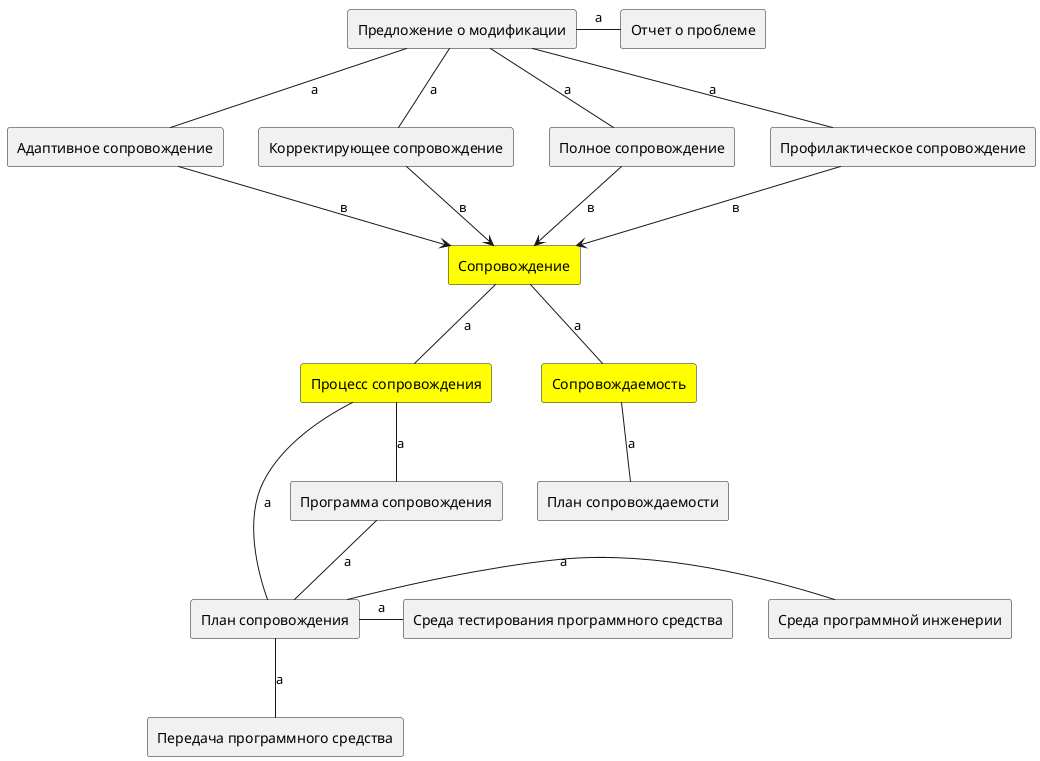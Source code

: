 @startuml
rectangle "Сопровождение" as Maintenance #yellow
rectangle "Процесс сопровождения" as MaintenanceProcess #yellow
rectangle "Сопровождаемость" as Maintainability #yellow

rectangle "Адаптивное сопровождение" as AdaptiveMaintenance
rectangle "Корректирующее сопровождение" as CorrectiveMaintenance
rectangle "Полное сопровождение" as PerfectiveMaintenance
rectangle "Профилактическое сопровождение" as PreventiveMaintenance

rectangle "Отчет о проблеме" as ProblemReport
rectangle "Предложение о модификации" as ModificationRequest

rectangle "План сопровождаемости" as MaintainabilityPlan
rectangle "План сопровождения" as MaintenancePlan
rectangle "Программа сопровождения" as MaintenanceProgram
rectangle "Среда программной инженерии" as SEE
rectangle "Среда тестирования программного средства" as STE
rectangle "Передача программного средства" as SoftwareTransition

Maintainability -UP- Maintenance: а
Maintenance -- MaintenanceProcess: а
AdaptiveMaintenance --> Maintenance: в
CorrectiveMaintenance --> Maintenance: в
PerfectiveMaintenance --> Maintenance: в
PreventiveMaintenance --> Maintenance: в

ProblemReport -LEFT- ModificationRequest: а
ModificationRequest -- CorrectiveMaintenance: а
ModificationRequest -- AdaptiveMaintenance: а
ModificationRequest -- PerfectiveMaintenance: а
ModificationRequest -- PreventiveMaintenance: а

Maintainability -- MaintainabilityPlan: а

MaintenancePlan -UP- MaintenanceProgram: а
MaintenancePlan -UP- MaintenanceProcess: а
MaintenanceProgram -UP- MaintenanceProcess: а

MaintenancePlan -RIGHT- SEE: а
MaintenancePlan -RIGHT- STE: а

SoftwareTransition -UP- MaintenancePlan: а
@enduml